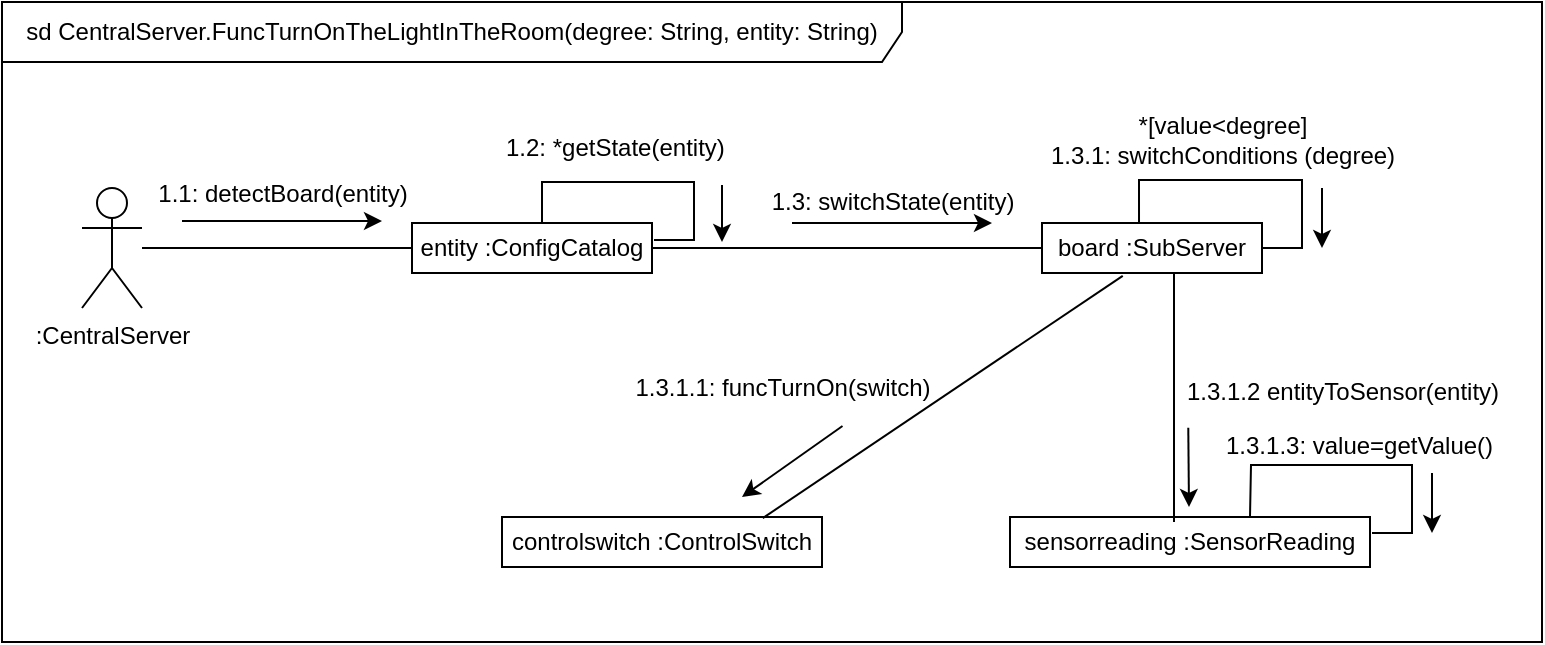 <mxfile version="22.0.8" type="github">
  <diagram name="Страница — 1" id="dQrRjmTpgejyBE9hyxQG">
    <mxGraphModel dx="754" dy="461" grid="1" gridSize="10" guides="1" tooltips="1" connect="1" arrows="1" fold="1" page="1" pageScale="1" pageWidth="827" pageHeight="1169" math="0" shadow="0">
      <root>
        <mxCell id="0" />
        <mxCell id="1" parent="0" />
        <mxCell id="rvS8YMkj_FBiYES3olQ1-1" value="sd CentralServer.FuncTurnOnTheLightInTheRoom(degree: String, entity: String)" style="shape=umlFrame;whiteSpace=wrap;html=1;pointerEvents=0;width=450;height=30;" vertex="1" parent="1">
          <mxGeometry x="30" y="30" width="770" height="320" as="geometry" />
        </mxCell>
        <mxCell id="rvS8YMkj_FBiYES3olQ1-2" value=":CentralServer" style="shape=umlActor;verticalLabelPosition=bottom;verticalAlign=top;html=1;" vertex="1" parent="1">
          <mxGeometry x="70" y="123" width="30" height="60" as="geometry" />
        </mxCell>
        <mxCell id="rvS8YMkj_FBiYES3olQ1-3" value="board :SubServer" style="html=1;whiteSpace=wrap;" vertex="1" parent="1">
          <mxGeometry x="550" y="140.5" width="110" height="25" as="geometry" />
        </mxCell>
        <mxCell id="rvS8YMkj_FBiYES3olQ1-4" value="" style="line;strokeWidth=1;fillColor=none;align=left;verticalAlign=middle;spacingTop=-1;spacingLeft=3;spacingRight=3;rotatable=0;labelPosition=right;points=[];portConstraint=eastwest;strokeColor=inherit;" vertex="1" parent="1">
          <mxGeometry x="350" y="149" width="200" height="8" as="geometry" />
        </mxCell>
        <mxCell id="rvS8YMkj_FBiYES3olQ1-8" value="entity :ConfigCatalog" style="html=1;whiteSpace=wrap;" vertex="1" parent="1">
          <mxGeometry x="235" y="140.5" width="120" height="25" as="geometry" />
        </mxCell>
        <mxCell id="rvS8YMkj_FBiYES3olQ1-9" value="sensorreading :SensorReading" style="html=1;whiteSpace=wrap;" vertex="1" parent="1">
          <mxGeometry x="534" y="287.5" width="180" height="25" as="geometry" />
        </mxCell>
        <mxCell id="rvS8YMkj_FBiYES3olQ1-11" value="controlswitch :ControlSwitch" style="html=1;whiteSpace=wrap;" vertex="1" parent="1">
          <mxGeometry x="280" y="287.5" width="160" height="25" as="geometry" />
        </mxCell>
        <mxCell id="rvS8YMkj_FBiYES3olQ1-14" value="&amp;nbsp;" style="text;html=1;align=center;verticalAlign=middle;resizable=0;points=[];autosize=1;strokeColor=none;fillColor=none;" vertex="1" parent="1">
          <mxGeometry x="341" y="119" width="30" height="30" as="geometry" />
        </mxCell>
        <mxCell id="rvS8YMkj_FBiYES3olQ1-20" style="edgeStyle=orthogonalEdgeStyle;rounded=0;orthogonalLoop=1;jettySize=auto;html=1;entryX=1;entryY=0.5;entryDx=0;entryDy=0;endArrow=none;endFill=0;" edge="1" parent="1" source="rvS8YMkj_FBiYES3olQ1-18" target="rvS8YMkj_FBiYES3olQ1-3">
          <mxGeometry relative="1" as="geometry">
            <Array as="points">
              <mxPoint x="680" y="119" />
              <mxPoint x="680" y="153" />
            </Array>
          </mxGeometry>
        </mxCell>
        <mxCell id="rvS8YMkj_FBiYES3olQ1-18" value="" style="line;strokeWidth=1;fillColor=none;align=left;verticalAlign=middle;spacingTop=-1;spacingLeft=3;spacingRight=3;rotatable=0;labelPosition=right;points=[];portConstraint=eastwest;strokeColor=inherit;" vertex="1" parent="1">
          <mxGeometry x="620" y="115" width="40" height="8" as="geometry" />
        </mxCell>
        <mxCell id="rvS8YMkj_FBiYES3olQ1-19" style="edgeStyle=orthogonalEdgeStyle;rounded=0;orthogonalLoop=1;jettySize=auto;html=1;endArrow=none;endFill=0;entryX=0.441;entryY=0.013;entryDx=0;entryDy=0;entryPerimeter=0;" edge="1" parent="1" source="rvS8YMkj_FBiYES3olQ1-18" target="rvS8YMkj_FBiYES3olQ1-3">
          <mxGeometry relative="1" as="geometry">
            <mxPoint x="600" y="123" as="targetPoint" />
          </mxGeometry>
        </mxCell>
        <mxCell id="rvS8YMkj_FBiYES3olQ1-22" value="" style="edgeStyle=none;orthogonalLoop=1;jettySize=auto;html=1;rounded=0;" edge="1" parent="1">
          <mxGeometry width="100" relative="1" as="geometry">
            <mxPoint x="690" y="123" as="sourcePoint" />
            <mxPoint x="690" y="153" as="targetPoint" />
            <Array as="points" />
          </mxGeometry>
        </mxCell>
        <mxCell id="rvS8YMkj_FBiYES3olQ1-24" value="" style="line;strokeWidth=1;fillColor=none;align=left;verticalAlign=middle;spacingTop=-1;spacingLeft=3;spacingRight=3;rotatable=0;labelPosition=right;points=[];portConstraint=eastwest;strokeColor=inherit;direction=south;" vertex="1" parent="1">
          <mxGeometry x="588" y="165.5" width="56" height="124.5" as="geometry" />
        </mxCell>
        <mxCell id="rvS8YMkj_FBiYES3olQ1-26" value="" style="edgeStyle=none;orthogonalLoop=1;jettySize=auto;html=1;rounded=0;entryX=0.815;entryY=0.022;entryDx=0;entryDy=0;entryPerimeter=0;exitX=0.367;exitY=1.056;exitDx=0;exitDy=0;exitPerimeter=0;endArrow=none;endFill=0;strokeWidth=1;" edge="1" parent="1" source="rvS8YMkj_FBiYES3olQ1-3" target="rvS8YMkj_FBiYES3olQ1-11">
          <mxGeometry width="100" relative="1" as="geometry">
            <mxPoint x="410" y="200" as="sourcePoint" />
            <mxPoint x="510" y="200" as="targetPoint" />
            <Array as="points" />
          </mxGeometry>
        </mxCell>
        <mxCell id="rvS8YMkj_FBiYES3olQ1-27" value="" style="edgeStyle=none;orthogonalLoop=1;jettySize=auto;html=1;rounded=0;exitX=0.073;exitY=1.094;exitDx=0;exitDy=0;exitPerimeter=0;" edge="1" parent="1" source="rvS8YMkj_FBiYES3olQ1-49">
          <mxGeometry width="100" relative="1" as="geometry">
            <mxPoint x="630" y="240" as="sourcePoint" />
            <mxPoint x="623.5" y="282.5" as="targetPoint" />
            <Array as="points" />
          </mxGeometry>
        </mxCell>
        <mxCell id="rvS8YMkj_FBiYES3olQ1-29" value="" style="edgeStyle=none;orthogonalLoop=1;jettySize=auto;html=1;rounded=0;exitX=0.678;exitY=1.15;exitDx=0;exitDy=0;exitPerimeter=0;" edge="1" parent="1" source="rvS8YMkj_FBiYES3olQ1-41">
          <mxGeometry width="100" relative="1" as="geometry">
            <mxPoint x="420" y="267.5" as="sourcePoint" />
            <mxPoint x="400" y="277.5" as="targetPoint" />
            <Array as="points" />
          </mxGeometry>
        </mxCell>
        <mxCell id="rvS8YMkj_FBiYES3olQ1-30" style="edgeStyle=orthogonalEdgeStyle;rounded=0;orthogonalLoop=1;jettySize=auto;html=1;entryX=1;entryY=0.5;entryDx=0;entryDy=0;endArrow=none;endFill=0;" edge="1" parent="1" source="rvS8YMkj_FBiYES3olQ1-31">
          <mxGeometry relative="1" as="geometry">
            <mxPoint x="715" y="295.5" as="targetPoint" />
            <Array as="points">
              <mxPoint x="735" y="261.5" />
              <mxPoint x="735" y="295.5" />
            </Array>
          </mxGeometry>
        </mxCell>
        <mxCell id="rvS8YMkj_FBiYES3olQ1-31" value="" style="line;strokeWidth=1;fillColor=none;align=left;verticalAlign=middle;spacingTop=-1;spacingLeft=3;spacingRight=3;rotatable=0;labelPosition=right;points=[];portConstraint=eastwest;strokeColor=inherit;" vertex="1" parent="1">
          <mxGeometry x="675" y="257.5" width="40" height="8" as="geometry" />
        </mxCell>
        <mxCell id="rvS8YMkj_FBiYES3olQ1-32" style="edgeStyle=orthogonalEdgeStyle;rounded=0;orthogonalLoop=1;jettySize=auto;html=1;endArrow=none;endFill=0;" edge="1" parent="1" source="rvS8YMkj_FBiYES3olQ1-31">
          <mxGeometry relative="1" as="geometry">
            <mxPoint x="654" y="287.5" as="targetPoint" />
          </mxGeometry>
        </mxCell>
        <mxCell id="rvS8YMkj_FBiYES3olQ1-33" value="" style="edgeStyle=none;orthogonalLoop=1;jettySize=auto;html=1;rounded=0;" edge="1" parent="1">
          <mxGeometry width="100" relative="1" as="geometry">
            <mxPoint x="745" y="265.5" as="sourcePoint" />
            <mxPoint x="745" y="295.5" as="targetPoint" />
            <Array as="points" />
          </mxGeometry>
        </mxCell>
        <mxCell id="rvS8YMkj_FBiYES3olQ1-38" value="1.3.1.3: value=getValue()" style="text;whiteSpace=wrap;" vertex="1" parent="1">
          <mxGeometry x="640" y="237.5" width="140" height="20" as="geometry" />
        </mxCell>
        <mxCell id="rvS8YMkj_FBiYES3olQ1-39" value="" style="edgeStyle=none;orthogonalLoop=1;jettySize=auto;html=1;rounded=0;endArrow=none;endFill=0;" edge="1" parent="1" source="rvS8YMkj_FBiYES3olQ1-2">
          <mxGeometry width="100" relative="1" as="geometry">
            <mxPoint x="185" y="153" as="sourcePoint" />
            <mxPoint x="235" y="153" as="targetPoint" />
            <Array as="points" />
          </mxGeometry>
        </mxCell>
        <mxCell id="rvS8YMkj_FBiYES3olQ1-41" value="1.3.1.1: funcTurnOn(switch)" style="text;html=1;align=center;verticalAlign=middle;resizable=0;points=[];autosize=1;strokeColor=none;fillColor=none;" vertex="1" parent="1">
          <mxGeometry x="335" y="207.5" width="170" height="30" as="geometry" />
        </mxCell>
        <mxCell id="rvS8YMkj_FBiYES3olQ1-42" value="1.2: *getState(entity)" style="text;whiteSpace=wrap;" vertex="1" parent="1">
          <mxGeometry x="280" y="89" width="150" height="30" as="geometry" />
        </mxCell>
        <mxCell id="rvS8YMkj_FBiYES3olQ1-43" style="edgeStyle=orthogonalEdgeStyle;rounded=0;orthogonalLoop=1;jettySize=auto;html=1;entryX=1;entryY=0.5;entryDx=0;entryDy=0;endArrow=none;endFill=0;" edge="1" parent="1">
          <mxGeometry relative="1" as="geometry">
            <mxPoint x="356" y="149" as="targetPoint" />
            <Array as="points">
              <mxPoint x="300" y="120" />
              <mxPoint x="376" y="120" />
              <mxPoint x="376" y="149" />
            </Array>
            <mxPoint x="300" y="140" as="sourcePoint" />
          </mxGeometry>
        </mxCell>
        <mxCell id="rvS8YMkj_FBiYES3olQ1-46" value="" style="edgeStyle=none;orthogonalLoop=1;jettySize=auto;html=1;rounded=0;" edge="1" parent="1">
          <mxGeometry width="100" relative="1" as="geometry">
            <mxPoint x="390" y="121.5" as="sourcePoint" />
            <mxPoint x="390" y="150" as="targetPoint" />
            <Array as="points" />
          </mxGeometry>
        </mxCell>
        <mxCell id="rvS8YMkj_FBiYES3olQ1-49" value="1.3.1.2 entityToSensor(entity)" style="text;html=1;align=center;verticalAlign=middle;resizable=0;points=[];autosize=1;strokeColor=none;fillColor=none;" vertex="1" parent="1">
          <mxGeometry x="610" y="210" width="180" height="30" as="geometry" />
        </mxCell>
        <mxCell id="rvS8YMkj_FBiYES3olQ1-50" value="*[value&amp;lt;degree] &lt;br&gt;1.3.1: switchConditions (degree)" style="text;html=1;align=center;verticalAlign=middle;resizable=0;points=[];autosize=1;strokeColor=none;fillColor=none;" vertex="1" parent="1">
          <mxGeometry x="540" y="79" width="200" height="40" as="geometry" />
        </mxCell>
        <mxCell id="rvS8YMkj_FBiYES3olQ1-52" value="1.1: detectBoard(entity)" style="text;html=1;align=center;verticalAlign=middle;resizable=0;points=[];autosize=1;strokeColor=none;fillColor=none;" vertex="1" parent="1">
          <mxGeometry x="95" y="110.5" width="150" height="30" as="geometry" />
        </mxCell>
        <mxCell id="rvS8YMkj_FBiYES3olQ1-53" value="" style="edgeStyle=none;orthogonalLoop=1;jettySize=auto;html=1;rounded=0;" edge="1" parent="1">
          <mxGeometry width="100" relative="1" as="geometry">
            <mxPoint x="120" y="139.5" as="sourcePoint" />
            <mxPoint x="220" y="139.5" as="targetPoint" />
            <Array as="points" />
          </mxGeometry>
        </mxCell>
        <mxCell id="rvS8YMkj_FBiYES3olQ1-54" value="1.3: switchState(entity)" style="text;html=1;align=center;verticalAlign=middle;resizable=0;points=[];autosize=1;strokeColor=none;fillColor=none;" vertex="1" parent="1">
          <mxGeometry x="405" y="115" width="140" height="30" as="geometry" />
        </mxCell>
        <mxCell id="rvS8YMkj_FBiYES3olQ1-56" value="" style="edgeStyle=none;orthogonalLoop=1;jettySize=auto;html=1;rounded=0;" edge="1" parent="1">
          <mxGeometry width="100" relative="1" as="geometry">
            <mxPoint x="425" y="140.5" as="sourcePoint" />
            <mxPoint x="525" y="140.5" as="targetPoint" />
            <Array as="points" />
          </mxGeometry>
        </mxCell>
      </root>
    </mxGraphModel>
  </diagram>
</mxfile>

